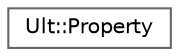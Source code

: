 digraph "Graphical Class Hierarchy"
{
 // LATEX_PDF_SIZE
  bgcolor="transparent";
  edge [fontname=Helvetica,fontsize=10,labelfontname=Helvetica,labelfontsize=10];
  node [fontname=Helvetica,fontsize=10,shape=box,height=0.2,width=0.4];
  rankdir="LR";
  Node0 [id="Node000000",label="Ult::Property",height=0.2,width=0.4,color="grey40", fillcolor="white", style="filled",URL="$struct_ult_1_1_property.html",tooltip=" "];
}
